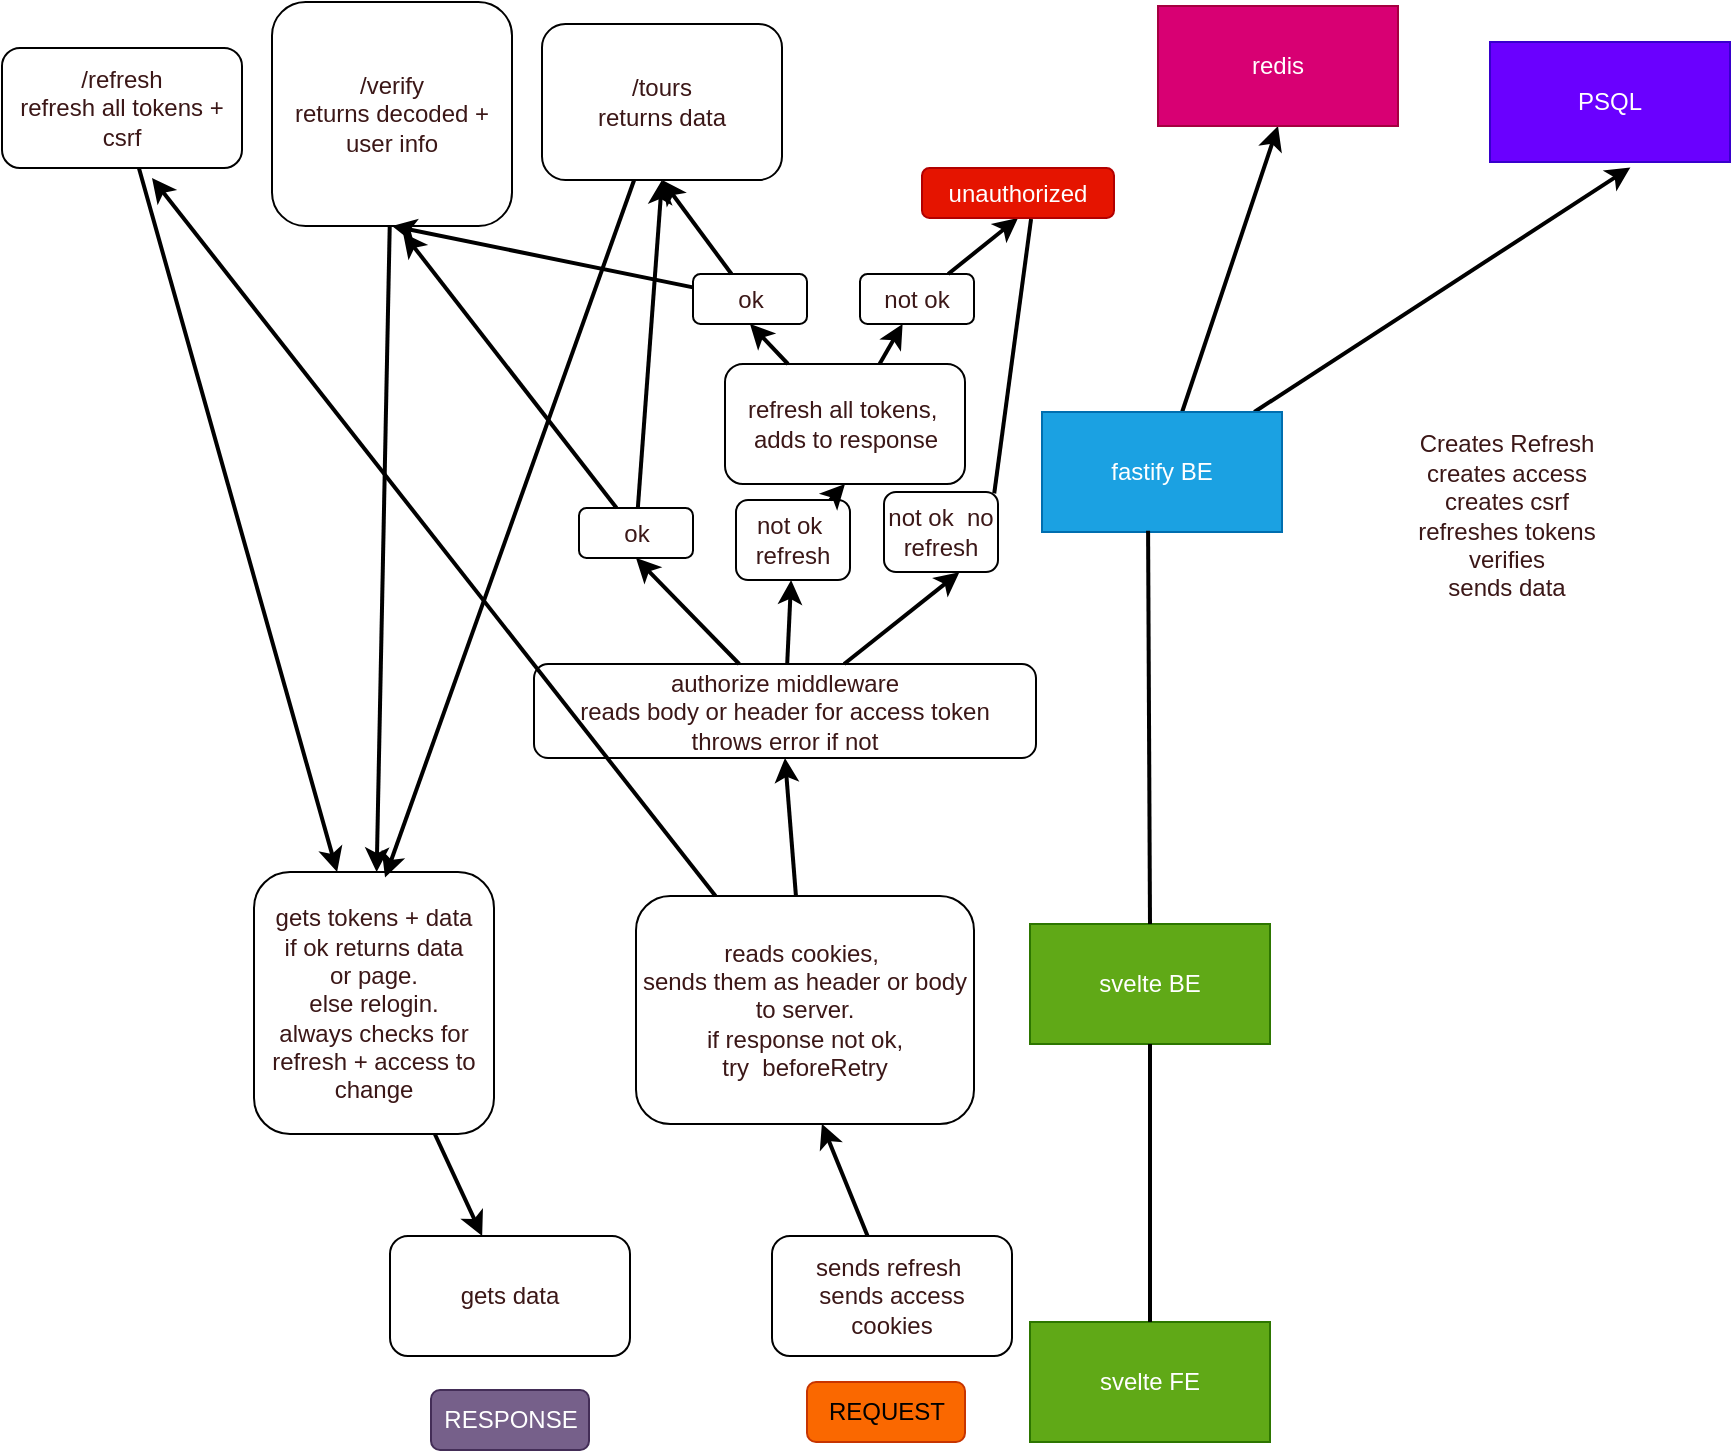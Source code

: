 <mxfile>
    <diagram id="9gMfZDCpUW8Rm7k-QkuG" name="Page-1">
        <mxGraphModel dx="1186" dy="1128" grid="0" gridSize="10" guides="1" tooltips="1" connect="1" arrows="1" fold="1" page="0" pageScale="1" pageWidth="850" pageHeight="1100" background="#ffffff" math="0" shadow="0">
            <root>
                <mxCell id="0"/>
                <mxCell id="1" parent="0"/>
                <mxCell id="2" value="svelte FE" style="rounded=0;whiteSpace=wrap;html=1;fillColor=#60a917;fontColor=#ffffff;strokeColor=#2D7600;" vertex="1" parent="1">
                    <mxGeometry x="377" y="609" width="120" height="60" as="geometry"/>
                </mxCell>
                <mxCell id="3" value="svelte BE" style="rounded=0;whiteSpace=wrap;html=1;fillColor=#60a917;fontColor=#ffffff;strokeColor=#2D7600;" vertex="1" parent="1">
                    <mxGeometry x="377" y="410" width="120" height="60" as="geometry"/>
                </mxCell>
                <mxCell id="47" style="edgeStyle=none;html=1;entryX=0.5;entryY=1;entryDx=0;entryDy=0;strokeColor=#000000;strokeWidth=2;fontColor=#3b1717;" edge="1" parent="1" source="4" target="5">
                    <mxGeometry relative="1" as="geometry"/>
                </mxCell>
                <mxCell id="48" style="edgeStyle=none;html=1;entryX=0.585;entryY=1.045;entryDx=0;entryDy=0;entryPerimeter=0;strokeColor=#000000;strokeWidth=2;fontColor=#3b1717;" edge="1" parent="1" source="4" target="6">
                    <mxGeometry relative="1" as="geometry"/>
                </mxCell>
                <mxCell id="4" value="fastify BE" style="rounded=0;whiteSpace=wrap;html=1;fillColor=#1ba1e2;fontColor=#ffffff;strokeColor=#006EAF;" vertex="1" parent="1">
                    <mxGeometry x="383" y="154" width="120" height="60" as="geometry"/>
                </mxCell>
                <mxCell id="5" value="redis" style="rounded=0;whiteSpace=wrap;html=1;fillColor=#d80073;fontColor=#ffffff;strokeColor=#A50040;" vertex="1" parent="1">
                    <mxGeometry x="441" y="-49" width="120" height="60" as="geometry"/>
                </mxCell>
                <mxCell id="6" value="PSQL" style="rounded=0;whiteSpace=wrap;html=1;fillColor=#6a00ff;fontColor=#ffffff;strokeColor=#3700CC;" vertex="1" parent="1">
                    <mxGeometry x="607" y="-31" width="120" height="60" as="geometry"/>
                </mxCell>
                <mxCell id="7" value="" style="endArrow=none;html=1;entryX=0.5;entryY=1;entryDx=0;entryDy=0;exitX=0.5;exitY=0;exitDx=0;exitDy=0;strokeWidth=2;strokeColor=#000000;" edge="1" parent="1" source="2" target="3">
                    <mxGeometry width="50" height="50" relative="1" as="geometry">
                        <mxPoint x="431" y="595" as="sourcePoint"/>
                        <mxPoint x="481" y="545" as="targetPoint"/>
                    </mxGeometry>
                </mxCell>
                <mxCell id="8" value="" style="endArrow=none;html=1;exitX=0.5;exitY=0;exitDx=0;exitDy=0;strokeWidth=2;strokeColor=#000000;entryX=0.442;entryY=0.99;entryDx=0;entryDy=0;entryPerimeter=0;" edge="1" parent="1" source="3" target="4">
                    <mxGeometry width="50" height="50" relative="1" as="geometry">
                        <mxPoint x="440" y="426" as="sourcePoint"/>
                        <mxPoint x="437" y="289" as="targetPoint"/>
                    </mxGeometry>
                </mxCell>
                <UserObject label="Creates Refresh&lt;br&gt;creates access&lt;br&gt;creates csrf&lt;br&gt;refreshes tokens&lt;br&gt;verifies&lt;br&gt;sends data" placeholders="1" name="Variable" id="11">
                    <mxCell style="text;html=1;strokeColor=none;fillColor=none;align=center;verticalAlign=middle;whiteSpace=wrap;overflow=hidden;fontColor=#3b1717;" vertex="1" parent="1">
                        <mxGeometry x="536" y="139" width="159" height="134" as="geometry"/>
                    </mxCell>
                </UserObject>
                <mxCell id="20" style="edgeStyle=none;html=1;entryX=0.55;entryY=0.999;entryDx=0;entryDy=0;entryPerimeter=0;strokeColor=#000000;strokeWidth=2;fontColor=#3b1717;" edge="1" parent="1" source="13" target="17">
                    <mxGeometry relative="1" as="geometry"/>
                </mxCell>
                <mxCell id="13" value="sends refresh&amp;nbsp;&lt;br&gt;sends access&lt;br&gt;cookies" style="rounded=1;whiteSpace=wrap;html=1;fontColor=#3b1717;labelBackgroundColor=none;fillColor=none;" vertex="1" parent="1">
                    <mxGeometry x="248" y="566" width="120" height="60" as="geometry"/>
                </mxCell>
                <mxCell id="44" style="edgeStyle=none;html=1;strokeColor=#000000;strokeWidth=2;fontColor=#3b1717;" edge="1" parent="1" source="14" target="24">
                    <mxGeometry relative="1" as="geometry"/>
                </mxCell>
                <mxCell id="14" value="/verify&lt;br&gt;returns decoded + user info" style="rounded=1;whiteSpace=wrap;html=1;fontColor=#3b1717;labelBackgroundColor=none;fillColor=none;" vertex="1" parent="1">
                    <mxGeometry x="-2" y="-51" width="120" height="112" as="geometry"/>
                </mxCell>
                <mxCell id="43" style="edgeStyle=none;html=1;entryX=0.546;entryY=0.021;entryDx=0;entryDy=0;entryPerimeter=0;strokeColor=#000000;strokeWidth=2;fontColor=#3b1717;" edge="1" parent="1" source="15" target="24">
                    <mxGeometry relative="1" as="geometry"/>
                </mxCell>
                <mxCell id="15" value="/tours&lt;br&gt;returns data&lt;br&gt;" style="rounded=1;whiteSpace=wrap;html=1;fontColor=#3b1717;labelBackgroundColor=none;fillColor=none;" vertex="1" parent="1">
                    <mxGeometry x="133" y="-40" width="120" height="78" as="geometry"/>
                </mxCell>
                <mxCell id="50" style="edgeStyle=none;html=1;entryX=0.5;entryY=1;entryDx=0;entryDy=0;strokeColor=#000000;strokeWidth=2;fontColor=#3b1717;" edge="1" parent="1" source="16" target="51">
                    <mxGeometry relative="1" as="geometry"/>
                </mxCell>
                <mxCell id="53" style="edgeStyle=none;html=1;strokeColor=#000000;strokeWidth=2;fontColor=#3b1717;" edge="1" parent="1" source="16" target="52">
                    <mxGeometry relative="1" as="geometry"/>
                </mxCell>
                <mxCell id="16" value="refresh all tokens,&amp;nbsp;&lt;br&gt;adds to response" style="rounded=1;whiteSpace=wrap;html=1;fontColor=#3b1717;labelBackgroundColor=none;fillColor=none;" vertex="1" parent="1">
                    <mxGeometry x="224.5" y="130" width="120" height="60" as="geometry"/>
                </mxCell>
                <mxCell id="37" style="edgeStyle=none;html=1;entryX=0.5;entryY=1;entryDx=0;entryDy=0;strokeColor=#000000;strokeWidth=2;fontColor=#3b1717;" edge="1" parent="1" source="17" target="33">
                    <mxGeometry relative="1" as="geometry"/>
                </mxCell>
                <mxCell id="61" style="edgeStyle=none;html=1;strokeColor=#000000;strokeWidth=2;fontColor=#3b1717;" edge="1" parent="1" source="17">
                    <mxGeometry relative="1" as="geometry">
                        <mxPoint x="-62" y="37" as="targetPoint"/>
                    </mxGeometry>
                </mxCell>
                <mxCell id="17" value="reads cookies,&amp;nbsp;&lt;br&gt;sends them as header or body to server.&lt;br&gt;if response not ok,&lt;br&gt;try&amp;nbsp; beforeRetry" style="rounded=1;whiteSpace=wrap;html=1;fontColor=#3b1717;labelBackgroundColor=none;fillColor=none;" vertex="1" parent="1">
                    <mxGeometry x="180" y="396" width="169" height="114" as="geometry"/>
                </mxCell>
                <mxCell id="30" style="edgeStyle=none;html=1;strokeColor=#000000;strokeWidth=2;fontColor=#3b1717;" edge="1" parent="1" source="24" target="29">
                    <mxGeometry relative="1" as="geometry"/>
                </mxCell>
                <mxCell id="24" value="gets tokens + data&lt;br&gt;if ok returns data&lt;br&gt;or page.&lt;br&gt;else relogin.&lt;br&gt;always checks for refresh + access to change" style="rounded=1;whiteSpace=wrap;html=1;fontColor=#3b1717;labelBackgroundColor=none;fillColor=none;" vertex="1" parent="1">
                    <mxGeometry x="-11" y="384" width="120" height="131" as="geometry"/>
                </mxCell>
                <mxCell id="29" value="gets data" style="rounded=1;whiteSpace=wrap;html=1;fontColor=#3b1717;labelBackgroundColor=none;fillColor=none;" vertex="1" parent="1">
                    <mxGeometry x="57" y="566" width="120" height="60" as="geometry"/>
                </mxCell>
                <mxCell id="38" style="edgeStyle=none;html=1;entryX=0.5;entryY=1;entryDx=0;entryDy=0;strokeColor=#000000;strokeWidth=2;fontColor=#3b1717;" edge="1" parent="1" source="33" target="35">
                    <mxGeometry relative="1" as="geometry"/>
                </mxCell>
                <mxCell id="39" style="edgeStyle=none;html=1;strokeColor=#000000;strokeWidth=2;fontColor=#3b1717;" edge="1" parent="1" source="33" target="36">
                    <mxGeometry relative="1" as="geometry"/>
                </mxCell>
                <mxCell id="41" style="edgeStyle=none;html=1;strokeColor=#000000;strokeWidth=2;fontColor=#3b1717;entryX=0.5;entryY=1;entryDx=0;entryDy=0;" edge="1" parent="1" source="35" target="15">
                    <mxGeometry relative="1" as="geometry">
                        <mxPoint x="316.5" y="212.69" as="targetPoint"/>
                    </mxGeometry>
                </mxCell>
                <mxCell id="42" style="edgeStyle=none;html=1;entryX=0.546;entryY=1.031;entryDx=0;entryDy=0;entryPerimeter=0;strokeColor=#000000;strokeWidth=2;fontColor=#3b1717;" edge="1" parent="1" source="35" target="14">
                    <mxGeometry relative="1" as="geometry"/>
                </mxCell>
                <mxCell id="35" value="ok" style="rounded=1;whiteSpace=wrap;html=1;fontColor=#3b1717;labelBackgroundColor=none;fillColor=none;" vertex="1" parent="1">
                    <mxGeometry x="151.5" y="202" width="57" height="25" as="geometry"/>
                </mxCell>
                <mxCell id="40" style="edgeStyle=none;html=1;entryX=0.5;entryY=1;entryDx=0;entryDy=0;strokeColor=#000000;strokeWidth=2;fontColor=#3b1717;" edge="1" parent="1" source="36" target="16">
                    <mxGeometry relative="1" as="geometry"/>
                </mxCell>
                <mxCell id="36" value="not ok&amp;nbsp; refresh" style="rounded=1;whiteSpace=wrap;html=1;fontColor=#3b1717;labelBackgroundColor=none;fillColor=none;" vertex="1" parent="1">
                    <mxGeometry x="230" y="198" width="57" height="40" as="geometry"/>
                </mxCell>
                <mxCell id="45" value="REQUEST" style="rounded=1;whiteSpace=wrap;html=1;fontColor=#000000;labelBackgroundColor=none;fillColor=#fa6800;strokeColor=#C73500;" vertex="1" parent="1">
                    <mxGeometry x="265.5" y="639" width="79" height="30" as="geometry"/>
                </mxCell>
                <mxCell id="46" value="RESPONSE" style="rounded=1;whiteSpace=wrap;html=1;fontColor=#ffffff;labelBackgroundColor=none;fillColor=#76608a;strokeColor=#432D57;" vertex="1" parent="1">
                    <mxGeometry x="77.5" y="643" width="79" height="30" as="geometry"/>
                </mxCell>
                <mxCell id="65" style="edgeStyle=none;html=1;entryX=0.661;entryY=1.004;entryDx=0;entryDy=0;entryPerimeter=0;strokeColor=#000000;strokeWidth=2;fontColor=#3b1717;" edge="1" parent="1" source="33" target="63">
                    <mxGeometry relative="1" as="geometry"/>
                </mxCell>
                <mxCell id="33" value="authorize middleware&lt;br&gt;reads body or header for access token&lt;br&gt;throws error if not" style="rounded=1;whiteSpace=wrap;html=1;fontColor=#3b1717;labelBackgroundColor=none;fillColor=none;" vertex="1" parent="1">
                    <mxGeometry x="129" y="280" width="251" height="47" as="geometry"/>
                </mxCell>
                <mxCell id="58" style="edgeStyle=none;html=1;entryX=0.5;entryY=1;entryDx=0;entryDy=0;strokeColor=#000000;strokeWidth=2;fontColor=#3b1717;" edge="1" parent="1" source="51" target="15">
                    <mxGeometry relative="1" as="geometry"/>
                </mxCell>
                <mxCell id="59" style="edgeStyle=none;html=1;entryX=0.5;entryY=1;entryDx=0;entryDy=0;strokeColor=#000000;strokeWidth=2;fontColor=#3b1717;" edge="1" parent="1" source="51" target="14">
                    <mxGeometry relative="1" as="geometry"/>
                </mxCell>
                <mxCell id="51" value="ok" style="rounded=1;whiteSpace=wrap;html=1;fontColor=#3b1717;labelBackgroundColor=none;fillColor=none;" vertex="1" parent="1">
                    <mxGeometry x="208.5" y="85" width="57" height="25" as="geometry"/>
                </mxCell>
                <mxCell id="55" style="edgeStyle=none;html=1;entryX=0.5;entryY=1;entryDx=0;entryDy=0;strokeColor=#000000;strokeWidth=2;fontColor=#3b1717;" edge="1" parent="1" source="52" target="54">
                    <mxGeometry relative="1" as="geometry"/>
                </mxCell>
                <mxCell id="52" value="not ok" style="rounded=1;whiteSpace=wrap;html=1;fontColor=#3b1717;labelBackgroundColor=none;fillColor=none;" vertex="1" parent="1">
                    <mxGeometry x="292" y="85" width="57" height="25" as="geometry"/>
                </mxCell>
                <mxCell id="54" value="unauthorized" style="rounded=1;whiteSpace=wrap;html=1;fontColor=#ffffff;labelBackgroundColor=none;fillColor=#e51400;strokeColor=#B20000;" vertex="1" parent="1">
                    <mxGeometry x="323" y="32" width="96" height="25" as="geometry"/>
                </mxCell>
                <mxCell id="62" style="edgeStyle=none;html=1;strokeColor=#000000;strokeWidth=2;fontColor=#3b1717;" edge="1" parent="1" source="57" target="24">
                    <mxGeometry relative="1" as="geometry"/>
                </mxCell>
                <mxCell id="57" value="/refresh&lt;br&gt;refresh all tokens + csrf" style="rounded=1;whiteSpace=wrap;html=1;fontColor=#3b1717;labelBackgroundColor=none;fillColor=none;" vertex="1" parent="1">
                    <mxGeometry x="-137" y="-28" width="120" height="60" as="geometry"/>
                </mxCell>
                <mxCell id="64" value="" style="edgeStyle=none;html=1;strokeColor=#000000;strokeWidth=2;fontColor=#3b1717;exitX=0.568;exitY=1.02;exitDx=0;exitDy=0;entryX=0.967;entryY=0.017;entryDx=0;entryDy=0;entryPerimeter=0;endArrow=none;exitPerimeter=0;" edge="1" parent="1" source="54" target="63">
                    <mxGeometry relative="1" as="geometry">
                        <mxPoint x="324" y="189" as="sourcePoint"/>
                        <mxPoint x="343.423" y="397.938" as="targetPoint"/>
                    </mxGeometry>
                </mxCell>
                <mxCell id="63" value="not ok&amp;nbsp; no refresh" style="rounded=1;whiteSpace=wrap;html=1;fontColor=#3b1717;labelBackgroundColor=none;fillColor=none;" vertex="1" parent="1">
                    <mxGeometry x="304" y="194" width="57" height="40" as="geometry"/>
                </mxCell>
            </root>
        </mxGraphModel>
    </diagram>
</mxfile>
